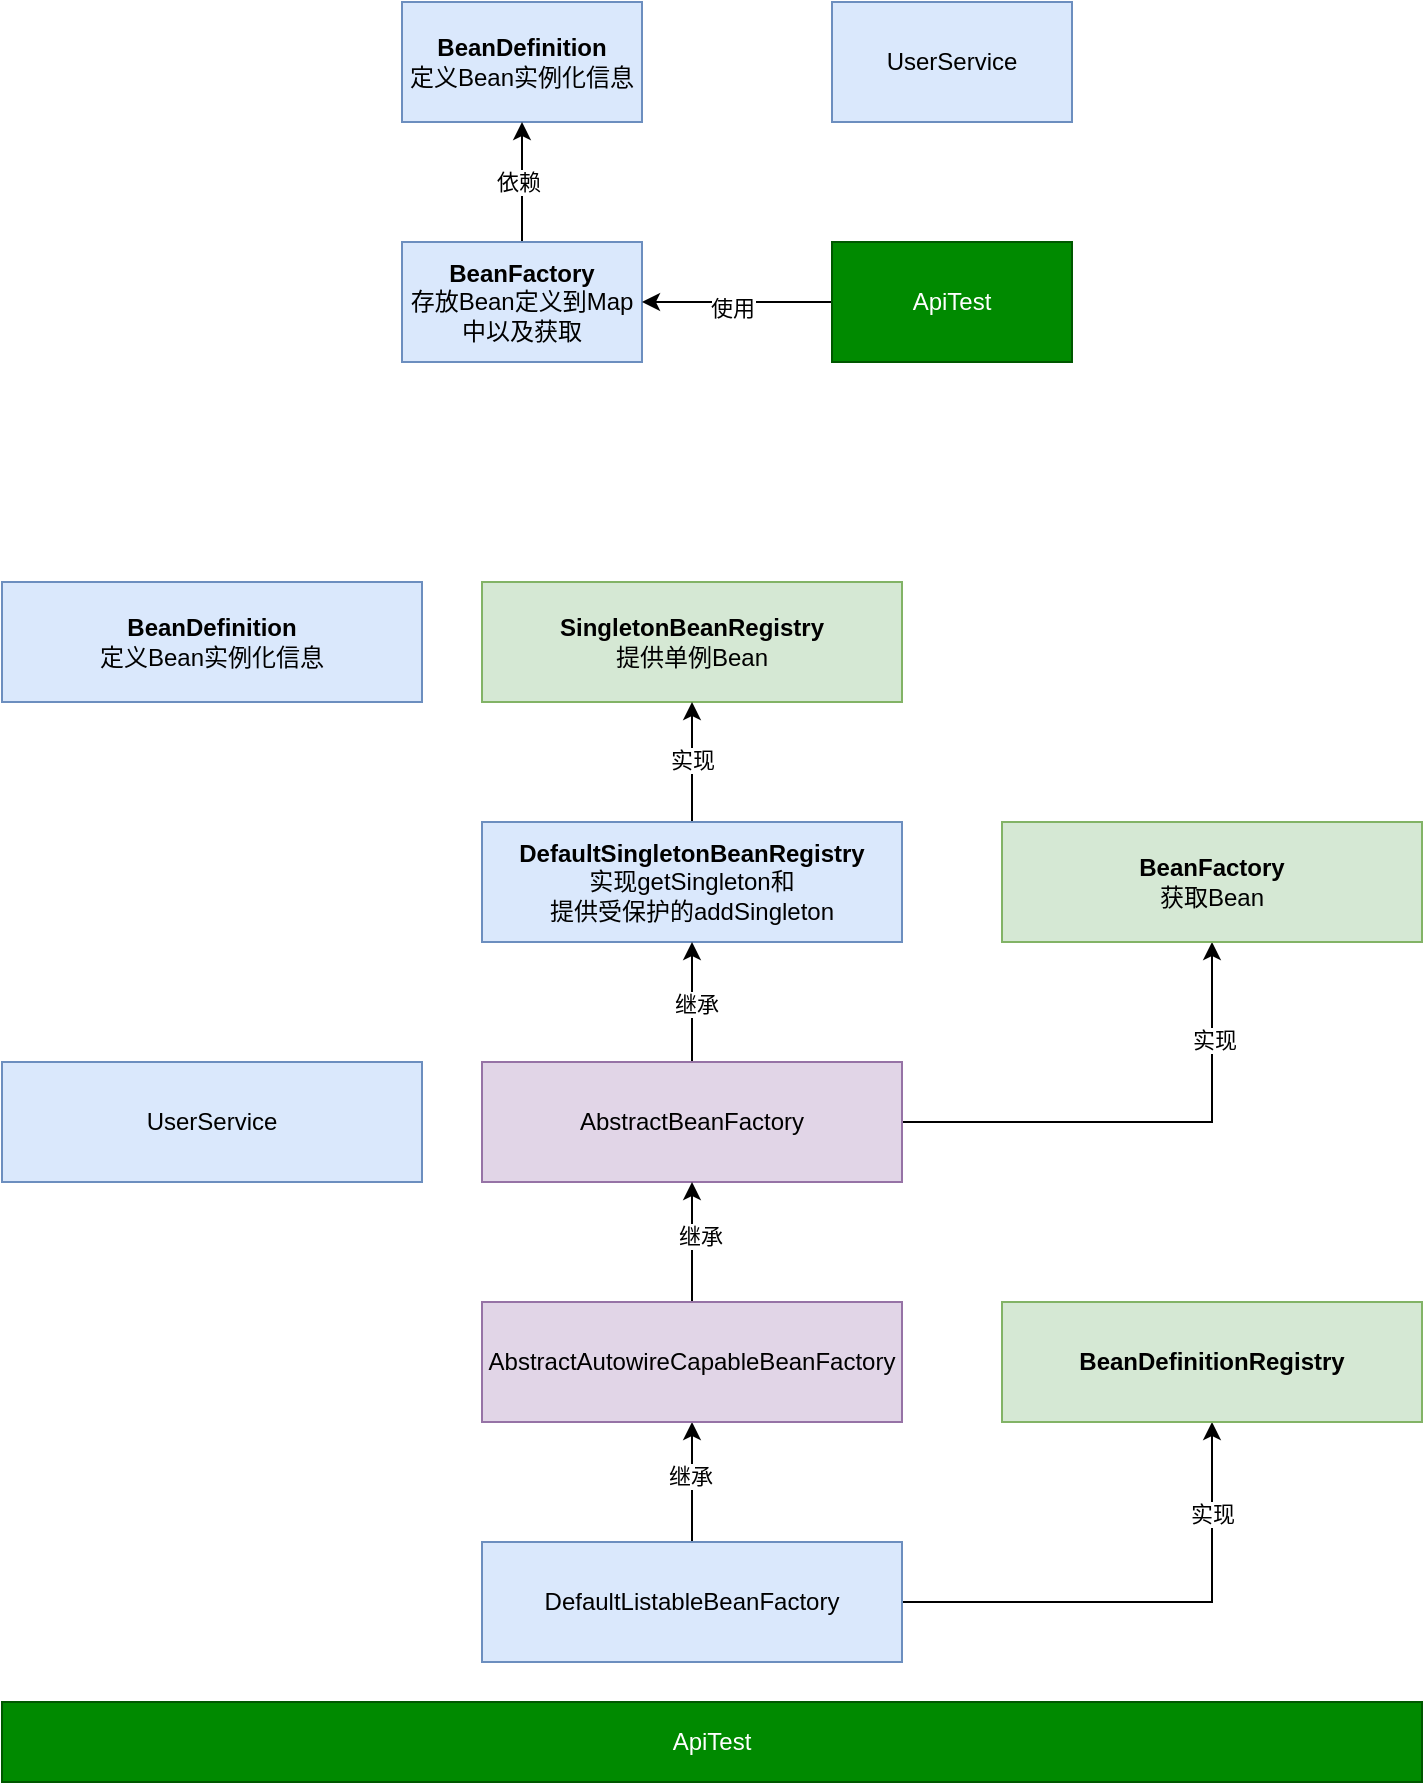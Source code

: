 <mxfile version="24.5.4" type="github">
  <diagram name="Page-1" id="rNAxFI9QrNI8t_Izia_C">
    <mxGraphModel dx="2284" dy="750" grid="1" gridSize="10" guides="1" tooltips="1" connect="1" arrows="1" fold="1" page="1" pageScale="1" pageWidth="850" pageHeight="1100" math="0" shadow="0">
      <root>
        <mxCell id="0" />
        <mxCell id="1" parent="0" />
        <mxCell id="C5uA954oqOciPPjsFa2A-1" value="&lt;b&gt;BeanDefinition&lt;/b&gt;&lt;div&gt;定义Bean实例化信息&lt;/div&gt;" style="whiteSpace=wrap;html=1;fillColor=#dae8fc;strokeColor=#6c8ebf;spacing=2;" vertex="1" parent="1">
          <mxGeometry width="120" height="60" as="geometry" />
        </mxCell>
        <mxCell id="C5uA954oqOciPPjsFa2A-13" style="edgeStyle=orthogonalEdgeStyle;rounded=0;orthogonalLoop=1;jettySize=auto;html=1;entryX=0.5;entryY=1;entryDx=0;entryDy=0;spacing=2;" edge="1" parent="1" source="C5uA954oqOciPPjsFa2A-2" target="C5uA954oqOciPPjsFa2A-1">
          <mxGeometry relative="1" as="geometry" />
        </mxCell>
        <mxCell id="C5uA954oqOciPPjsFa2A-16" value="依赖" style="edgeLabel;html=1;align=center;verticalAlign=middle;resizable=0;points=[];spacing=2;" vertex="1" connectable="0" parent="C5uA954oqOciPPjsFa2A-13">
          <mxGeometry y="2" relative="1" as="geometry">
            <mxPoint as="offset" />
          </mxGeometry>
        </mxCell>
        <mxCell id="C5uA954oqOciPPjsFa2A-2" value="&lt;b&gt;BeanFactory&lt;/b&gt;&lt;div&gt;存放Bean定义到Map中以及获取&lt;/div&gt;" style="whiteSpace=wrap;html=1;fillColor=#dae8fc;strokeColor=#6c8ebf;spacing=2;" vertex="1" parent="1">
          <mxGeometry y="120" width="120" height="60" as="geometry" />
        </mxCell>
        <mxCell id="C5uA954oqOciPPjsFa2A-3" value="UserService" style="whiteSpace=wrap;html=1;fillColor=#dae8fc;strokeColor=#6c8ebf;spacing=2;" vertex="1" parent="1">
          <mxGeometry x="215" width="120" height="60" as="geometry" />
        </mxCell>
        <mxCell id="C5uA954oqOciPPjsFa2A-14" style="edgeStyle=orthogonalEdgeStyle;rounded=0;orthogonalLoop=1;jettySize=auto;html=1;entryX=1;entryY=0.5;entryDx=0;entryDy=0;spacing=2;" edge="1" parent="1" source="C5uA954oqOciPPjsFa2A-4" target="C5uA954oqOciPPjsFa2A-2">
          <mxGeometry relative="1" as="geometry" />
        </mxCell>
        <mxCell id="C5uA954oqOciPPjsFa2A-15" value="使用" style="edgeLabel;html=1;align=center;verticalAlign=middle;resizable=0;points=[];spacing=2;" vertex="1" connectable="0" parent="C5uA954oqOciPPjsFa2A-14">
          <mxGeometry x="0.053" y="3" relative="1" as="geometry">
            <mxPoint as="offset" />
          </mxGeometry>
        </mxCell>
        <mxCell id="C5uA954oqOciPPjsFa2A-4" value="ApiTest" style="whiteSpace=wrap;html=1;fillColor=#008a00;strokeColor=#005700;fontColor=#ffffff;spacing=2;" vertex="1" parent="1">
          <mxGeometry x="215" y="120" width="120" height="60" as="geometry" />
        </mxCell>
        <mxCell id="C5uA954oqOciPPjsFa2A-21" value="&lt;b&gt;SingletonBeanRegistry&lt;/b&gt;&lt;div&gt;提供单例Bean&lt;/div&gt;" style="whiteSpace=wrap;html=1;fillColor=#d5e8d4;strokeColor=#82b366;spacing=2;" vertex="1" parent="1">
          <mxGeometry x="40" y="290" width="210" height="60" as="geometry" />
        </mxCell>
        <mxCell id="C5uA954oqOciPPjsFa2A-37" style="edgeStyle=orthogonalEdgeStyle;rounded=0;orthogonalLoop=1;jettySize=auto;html=1;entryX=0.5;entryY=1;entryDx=0;entryDy=0;spacing=2;" edge="1" parent="1" source="C5uA954oqOciPPjsFa2A-22" target="C5uA954oqOciPPjsFa2A-27">
          <mxGeometry relative="1" as="geometry" />
        </mxCell>
        <mxCell id="C5uA954oqOciPPjsFa2A-46" value="继承" style="edgeLabel;html=1;align=center;verticalAlign=middle;resizable=0;points=[];spacing=2;" vertex="1" connectable="0" parent="C5uA954oqOciPPjsFa2A-37">
          <mxGeometry x="0.12" y="1" relative="1" as="geometry">
            <mxPoint as="offset" />
          </mxGeometry>
        </mxCell>
        <mxCell id="C5uA954oqOciPPjsFa2A-39" style="edgeStyle=orthogonalEdgeStyle;rounded=0;orthogonalLoop=1;jettySize=auto;html=1;spacing=2;" edge="1" parent="1" source="C5uA954oqOciPPjsFa2A-22" target="C5uA954oqOciPPjsFa2A-38">
          <mxGeometry relative="1" as="geometry" />
        </mxCell>
        <mxCell id="C5uA954oqOciPPjsFa2A-47" value="实现" style="edgeLabel;html=1;align=center;verticalAlign=middle;resizable=0;points=[];spacing=2;" vertex="1" connectable="0" parent="C5uA954oqOciPPjsFa2A-39">
          <mxGeometry x="0.625" relative="1" as="geometry">
            <mxPoint as="offset" />
          </mxGeometry>
        </mxCell>
        <mxCell id="C5uA954oqOciPPjsFa2A-22" value="DefaultListableBeanFactory" style="whiteSpace=wrap;html=1;fillColor=#dae8fc;strokeColor=#6c8ebf;spacing=2;" vertex="1" parent="1">
          <mxGeometry x="40" y="770" width="210" height="60" as="geometry" />
        </mxCell>
        <mxCell id="C5uA954oqOciPPjsFa2A-32" style="edgeStyle=orthogonalEdgeStyle;rounded=0;orthogonalLoop=1;jettySize=auto;html=1;entryX=0.5;entryY=1;entryDx=0;entryDy=0;spacing=2;" edge="1" parent="1" source="C5uA954oqOciPPjsFa2A-23" target="C5uA954oqOciPPjsFa2A-21">
          <mxGeometry relative="1" as="geometry" />
        </mxCell>
        <mxCell id="C5uA954oqOciPPjsFa2A-40" value="实现" style="edgeLabel;html=1;align=center;verticalAlign=middle;resizable=0;points=[];spacing=2;" vertex="1" connectable="0" parent="C5uA954oqOciPPjsFa2A-32">
          <mxGeometry x="0.033" relative="1" as="geometry">
            <mxPoint as="offset" />
          </mxGeometry>
        </mxCell>
        <mxCell id="C5uA954oqOciPPjsFa2A-23" value="&lt;b&gt;DefaultSingletonBeanRegistry&lt;/b&gt;&lt;div&gt;实现getSingleton和&lt;/div&gt;&lt;div&gt;提供受保护的addSingleton&lt;/div&gt;" style="whiteSpace=wrap;html=1;fillColor=#dae8fc;strokeColor=#6c8ebf;spacing=2;" vertex="1" parent="1">
          <mxGeometry x="40" y="410" width="210" height="60" as="geometry" />
        </mxCell>
        <mxCell id="C5uA954oqOciPPjsFa2A-33" style="edgeStyle=orthogonalEdgeStyle;rounded=0;orthogonalLoop=1;jettySize=auto;html=1;entryX=0.5;entryY=1;entryDx=0;entryDy=0;spacing=2;" edge="1" parent="1" source="C5uA954oqOciPPjsFa2A-24" target="C5uA954oqOciPPjsFa2A-23">
          <mxGeometry relative="1" as="geometry" />
        </mxCell>
        <mxCell id="C5uA954oqOciPPjsFa2A-41" value="继承" style="edgeLabel;html=1;align=center;verticalAlign=middle;resizable=0;points=[];spacing=2;" vertex="1" connectable="0" parent="C5uA954oqOciPPjsFa2A-33">
          <mxGeometry x="-0.033" y="-2" relative="1" as="geometry">
            <mxPoint as="offset" />
          </mxGeometry>
        </mxCell>
        <mxCell id="C5uA954oqOciPPjsFa2A-34" style="edgeStyle=orthogonalEdgeStyle;rounded=0;orthogonalLoop=1;jettySize=auto;html=1;entryX=0.5;entryY=1;entryDx=0;entryDy=0;spacing=2;" edge="1" parent="1" source="C5uA954oqOciPPjsFa2A-24" target="C5uA954oqOciPPjsFa2A-29">
          <mxGeometry relative="1" as="geometry" />
        </mxCell>
        <mxCell id="C5uA954oqOciPPjsFa2A-42" value="实现" style="edgeLabel;html=1;align=center;verticalAlign=middle;resizable=0;points=[];spacing=2;" vertex="1" connectable="0" parent="C5uA954oqOciPPjsFa2A-34">
          <mxGeometry x="0.6" y="-1" relative="1" as="geometry">
            <mxPoint as="offset" />
          </mxGeometry>
        </mxCell>
        <mxCell id="C5uA954oqOciPPjsFa2A-24" value="AbstractBeanFactory" style="whiteSpace=wrap;html=1;fillColor=#e1d5e7;strokeColor=#9673a6;spacing=2;" vertex="1" parent="1">
          <mxGeometry x="40" y="530" width="210" height="60" as="geometry" />
        </mxCell>
        <mxCell id="C5uA954oqOciPPjsFa2A-44" style="edgeStyle=orthogonalEdgeStyle;rounded=0;orthogonalLoop=1;jettySize=auto;html=1;entryX=0.5;entryY=1;entryDx=0;entryDy=0;spacing=2;" edge="1" parent="1" source="C5uA954oqOciPPjsFa2A-27" target="C5uA954oqOciPPjsFa2A-24">
          <mxGeometry relative="1" as="geometry" />
        </mxCell>
        <mxCell id="C5uA954oqOciPPjsFa2A-45" value="继承" style="edgeLabel;html=1;align=center;verticalAlign=middle;resizable=0;points=[];spacing=2;" vertex="1" connectable="0" parent="C5uA954oqOciPPjsFa2A-44">
          <mxGeometry x="0.114" y="-4" relative="1" as="geometry">
            <mxPoint as="offset" />
          </mxGeometry>
        </mxCell>
        <mxCell id="C5uA954oqOciPPjsFa2A-27" value="AbstractAutowireCapableBeanFactory" style="whiteSpace=wrap;html=1;fillColor=#e1d5e7;strokeColor=#9673a6;spacing=2;" vertex="1" parent="1">
          <mxGeometry x="40" y="650" width="210" height="60" as="geometry" />
        </mxCell>
        <mxCell id="C5uA954oqOciPPjsFa2A-28" value="&lt;b&gt;BeanDefinition&lt;/b&gt;&lt;div&gt;定义Bean实例化信息&lt;/div&gt;" style="whiteSpace=wrap;html=1;fillColor=#dae8fc;strokeColor=#6c8ebf;spacing=2;" vertex="1" parent="1">
          <mxGeometry x="-200" y="290" width="210" height="60" as="geometry" />
        </mxCell>
        <mxCell id="C5uA954oqOciPPjsFa2A-29" value="&lt;b&gt;BeanFactory&lt;/b&gt;&lt;div&gt;获取Bean&lt;/div&gt;" style="whiteSpace=wrap;html=1;fillColor=#d5e8d4;strokeColor=#82b366;spacing=2;" vertex="1" parent="1">
          <mxGeometry x="300" y="410" width="210" height="60" as="geometry" />
        </mxCell>
        <mxCell id="C5uA954oqOciPPjsFa2A-30" value="UserService" style="whiteSpace=wrap;html=1;fillColor=#dae8fc;strokeColor=#6c8ebf;spacing=2;" vertex="1" parent="1">
          <mxGeometry x="-200" y="530" width="210" height="60" as="geometry" />
        </mxCell>
        <mxCell id="C5uA954oqOciPPjsFa2A-31" value="ApiTest" style="whiteSpace=wrap;html=1;fillColor=#008a00;strokeColor=#005700;fontColor=#ffffff;spacing=2;" vertex="1" parent="1">
          <mxGeometry x="-200" y="850" width="710" height="40" as="geometry" />
        </mxCell>
        <mxCell id="C5uA954oqOciPPjsFa2A-38" value="&lt;b&gt;BeanDefinitionRegistry&lt;/b&gt;" style="whiteSpace=wrap;html=1;fillColor=#d5e8d4;strokeColor=#82b366;spacing=2;" vertex="1" parent="1">
          <mxGeometry x="300" y="650" width="210" height="60" as="geometry" />
        </mxCell>
      </root>
    </mxGraphModel>
  </diagram>
</mxfile>
